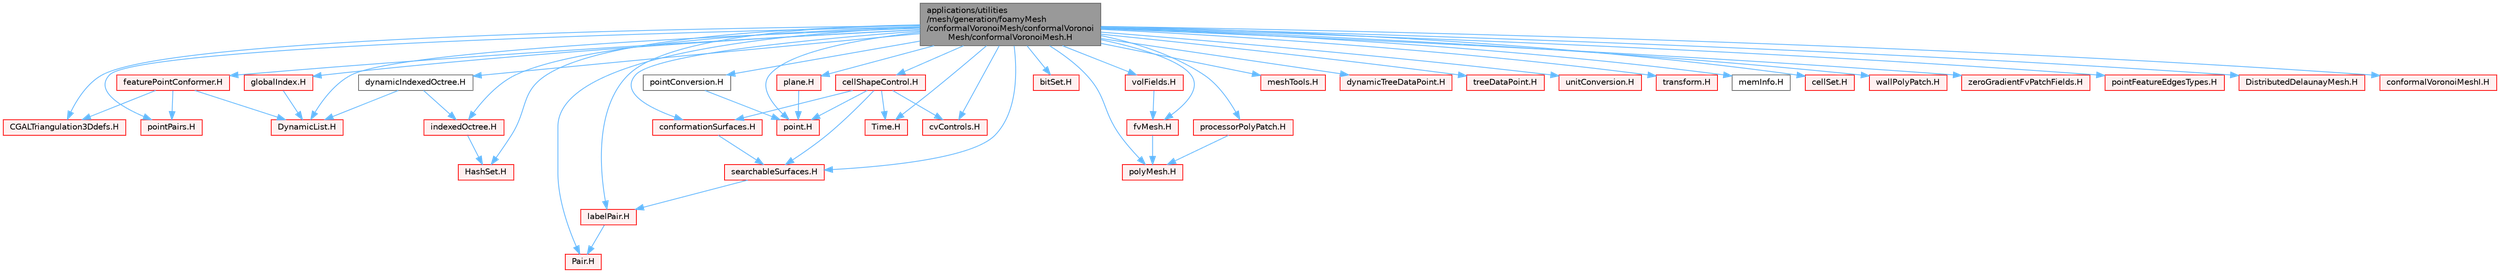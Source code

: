 digraph "applications/utilities/mesh/generation/foamyMesh/conformalVoronoiMesh/conformalVoronoiMesh/conformalVoronoiMesh.H"
{
 // LATEX_PDF_SIZE
  bgcolor="transparent";
  edge [fontname=Helvetica,fontsize=10,labelfontname=Helvetica,labelfontsize=10];
  node [fontname=Helvetica,fontsize=10,shape=box,height=0.2,width=0.4];
  Node1 [id="Node000001",label="applications/utilities\l/mesh/generation/foamyMesh\l/conformalVoronoiMesh/conformalVoronoi\lMesh/conformalVoronoiMesh.H",height=0.2,width=0.4,color="gray40", fillcolor="grey60", style="filled", fontcolor="black",tooltip=" "];
  Node1 -> Node2 [id="edge1_Node000001_Node000002",color="steelblue1",style="solid",tooltip=" "];
  Node2 [id="Node000002",label="CGALTriangulation3Ddefs.H",height=0.2,width=0.4,color="red", fillcolor="#FFF0F0", style="filled",URL="$CGALTriangulation3Ddefs_8H.html",tooltip="CGAL data structures used for 3D Delaunay meshing."];
  Node1 -> Node257 [id="edge2_Node000001_Node000257",color="steelblue1",style="solid",tooltip=" "];
  Node257 [id="Node000257",label="searchableSurfaces.H",height=0.2,width=0.4,color="red", fillcolor="#FFF0F0", style="filled",URL="$searchableSurfaces_8H.html",tooltip=" "];
  Node257 -> Node131 [id="edge3_Node000257_Node000131",color="steelblue1",style="solid",tooltip=" "];
  Node131 [id="Node000131",label="labelPair.H",height=0.2,width=0.4,color="red", fillcolor="#FFF0F0", style="filled",URL="$labelPair_8H.html",tooltip=" "];
  Node131 -> Node132 [id="edge4_Node000131_Node000132",color="steelblue1",style="solid",tooltip=" "];
  Node132 [id="Node000132",label="Pair.H",height=0.2,width=0.4,color="red", fillcolor="#FFF0F0", style="filled",URL="$Pair_8H.html",tooltip=" "];
  Node1 -> Node279 [id="edge5_Node000001_Node000279",color="steelblue1",style="solid",tooltip=" "];
  Node279 [id="Node000279",label="conformationSurfaces.H",height=0.2,width=0.4,color="red", fillcolor="#FFF0F0", style="filled",URL="$conformationSurfaces_8H.html",tooltip=" "];
  Node279 -> Node257 [id="edge6_Node000279_Node000257",color="steelblue1",style="solid",tooltip=" "];
  Node1 -> Node314 [id="edge7_Node000001_Node000314",color="steelblue1",style="solid",tooltip=" "];
  Node314 [id="Node000314",label="cellShapeControl.H",height=0.2,width=0.4,color="red", fillcolor="#FFF0F0", style="filled",URL="$cellShapeControl_8H.html",tooltip=" "];
  Node314 -> Node162 [id="edge8_Node000314_Node000162",color="steelblue1",style="solid",tooltip=" "];
  Node162 [id="Node000162",label="point.H",height=0.2,width=0.4,color="red", fillcolor="#FFF0F0", style="filled",URL="$point_8H.html",tooltip=" "];
  Node314 -> Node315 [id="edge9_Node000314_Node000315",color="steelblue1",style="solid",tooltip=" "];
  Node315 [id="Node000315",label="Time.H",height=0.2,width=0.4,color="red", fillcolor="#FFF0F0", style="filled",URL="$Time_8H.html",tooltip=" "];
  Node314 -> Node257 [id="edge10_Node000314_Node000257",color="steelblue1",style="solid",tooltip=" "];
  Node314 -> Node279 [id="edge11_Node000314_Node000279",color="steelblue1",style="solid",tooltip=" "];
  Node314 -> Node506 [id="edge12_Node000314_Node000506",color="steelblue1",style="solid",tooltip=" "];
  Node506 [id="Node000506",label="cvControls.H",height=0.2,width=0.4,color="red", fillcolor="#FFF0F0", style="filled",URL="$cvControls_8H.html",tooltip=" "];
  Node1 -> Node506 [id="edge13_Node000001_Node000506",color="steelblue1",style="solid",tooltip=" "];
  Node1 -> Node114 [id="edge14_Node000001_Node000114",color="steelblue1",style="solid",tooltip=" "];
  Node114 [id="Node000114",label="DynamicList.H",height=0.2,width=0.4,color="red", fillcolor="#FFF0F0", style="filled",URL="$DynamicList_8H.html",tooltip=" "];
  Node1 -> Node147 [id="edge15_Node000001_Node000147",color="steelblue1",style="solid",tooltip=" "];
  Node147 [id="Node000147",label="bitSet.H",height=0.2,width=0.4,color="red", fillcolor="#FFF0F0", style="filled",URL="$bitSet_8H.html",tooltip=" "];
  Node1 -> Node315 [id="edge16_Node000001_Node000315",color="steelblue1",style="solid",tooltip=" "];
  Node1 -> Node375 [id="edge17_Node000001_Node000375",color="steelblue1",style="solid",tooltip=" "];
  Node375 [id="Node000375",label="polyMesh.H",height=0.2,width=0.4,color="red", fillcolor="#FFF0F0", style="filled",URL="$polyMesh_8H.html",tooltip=" "];
  Node1 -> Node250 [id="edge18_Node000001_Node000250",color="steelblue1",style="solid",tooltip=" "];
  Node250 [id="Node000250",label="plane.H",height=0.2,width=0.4,color="red", fillcolor="#FFF0F0", style="filled",URL="$plane_8H.html",tooltip=" "];
  Node250 -> Node162 [id="edge19_Node000250_Node000162",color="steelblue1",style="solid",tooltip=" "];
  Node1 -> Node451 [id="edge20_Node000001_Node000451",color="steelblue1",style="solid",tooltip=" "];
  Node451 [id="Node000451",label="meshTools.H",height=0.2,width=0.4,color="red", fillcolor="#FFF0F0", style="filled",URL="$meshTools_8H.html",tooltip=" "];
  Node1 -> Node509 [id="edge21_Node000001_Node000509",color="steelblue1",style="solid",tooltip=" "];
  Node509 [id="Node000509",label="dynamicIndexedOctree.H",height=0.2,width=0.4,color="grey40", fillcolor="white", style="filled",URL="$dynamicIndexedOctree_8H.html",tooltip=" "];
  Node509 -> Node298 [id="edge22_Node000509_Node000298",color="steelblue1",style="solid",tooltip=" "];
  Node298 [id="Node000298",label="indexedOctree.H",height=0.2,width=0.4,color="red", fillcolor="#FFF0F0", style="filled",URL="$indexedOctree_8H.html",tooltip=" "];
  Node298 -> Node145 [id="edge23_Node000298_Node000145",color="steelblue1",style="solid",tooltip=" "];
  Node145 [id="Node000145",label="HashSet.H",height=0.2,width=0.4,color="red", fillcolor="#FFF0F0", style="filled",URL="$HashSet_8H.html",tooltip=" "];
  Node509 -> Node114 [id="edge24_Node000509_Node000114",color="steelblue1",style="solid",tooltip=" "];
  Node1 -> Node510 [id="edge25_Node000001_Node000510",color="steelblue1",style="solid",tooltip=" "];
  Node510 [id="Node000510",label="dynamicTreeDataPoint.H",height=0.2,width=0.4,color="red", fillcolor="#FFF0F0", style="filled",URL="$dynamicTreeDataPoint_8H.html",tooltip=" "];
  Node1 -> Node298 [id="edge26_Node000001_Node000298",color="steelblue1",style="solid",tooltip=" "];
  Node1 -> Node302 [id="edge27_Node000001_Node000302",color="steelblue1",style="solid",tooltip=" "];
  Node302 [id="Node000302",label="treeDataPoint.H",height=0.2,width=0.4,color="red", fillcolor="#FFF0F0", style="filled",URL="$treeDataPoint_8H.html",tooltip=" "];
  Node1 -> Node254 [id="edge28_Node000001_Node000254",color="steelblue1",style="solid",tooltip=" "];
  Node254 [id="Node000254",label="unitConversion.H",height=0.2,width=0.4,color="red", fillcolor="#FFF0F0", style="filled",URL="$unitConversion_8H.html",tooltip="Unit conversion functions."];
  Node1 -> Node494 [id="edge29_Node000001_Node000494",color="steelblue1",style="solid",tooltip=" "];
  Node494 [id="Node000494",label="transform.H",height=0.2,width=0.4,color="red", fillcolor="#FFF0F0", style="filled",URL="$transform_8H.html",tooltip="3D tensor transformation operations."];
  Node1 -> Node511 [id="edge30_Node000001_Node000511",color="steelblue1",style="solid",tooltip=" "];
  Node511 [id="Node000511",label="volFields.H",height=0.2,width=0.4,color="red", fillcolor="#FFF0F0", style="filled",URL="$volFields_8H.html",tooltip=" "];
  Node511 -> Node374 [id="edge31_Node000511_Node000374",color="steelblue1",style="solid",tooltip=" "];
  Node374 [id="Node000374",label="fvMesh.H",height=0.2,width=0.4,color="red", fillcolor="#FFF0F0", style="filled",URL="$fvMesh_8H.html",tooltip=" "];
  Node374 -> Node375 [id="edge32_Node000374_Node000375",color="steelblue1",style="solid",tooltip=" "];
  Node1 -> Node374 [id="edge33_Node000001_Node000374",color="steelblue1",style="solid",tooltip=" "];
  Node1 -> Node131 [id="edge34_Node000001_Node000131",color="steelblue1",style="solid",tooltip=" "];
  Node1 -> Node145 [id="edge35_Node000001_Node000145",color="steelblue1",style="solid",tooltip=" "];
  Node1 -> Node526 [id="edge36_Node000001_Node000526",color="steelblue1",style="solid",tooltip=" "];
  Node526 [id="Node000526",label="memInfo.H",height=0.2,width=0.4,color="grey40", fillcolor="white", style="filled",URL="$memInfo_8H.html",tooltip=" "];
  Node1 -> Node162 [id="edge37_Node000001_Node000162",color="steelblue1",style="solid",tooltip=" "];
  Node1 -> Node449 [id="edge38_Node000001_Node000449",color="steelblue1",style="solid",tooltip=" "];
  Node449 [id="Node000449",label="cellSet.H",height=0.2,width=0.4,color="red", fillcolor="#FFF0F0", style="filled",URL="$cellSet_8H.html",tooltip=" "];
  Node1 -> Node527 [id="edge39_Node000001_Node000527",color="steelblue1",style="solid",tooltip=" "];
  Node527 [id="Node000527",label="wallPolyPatch.H",height=0.2,width=0.4,color="red", fillcolor="#FFF0F0", style="filled",URL="$wallPolyPatch_8H.html",tooltip=" "];
  Node1 -> Node528 [id="edge40_Node000001_Node000528",color="steelblue1",style="solid",tooltip=" "];
  Node528 [id="Node000528",label="processorPolyPatch.H",height=0.2,width=0.4,color="red", fillcolor="#FFF0F0", style="filled",URL="$processorPolyPatch_8H.html",tooltip=" "];
  Node528 -> Node375 [id="edge41_Node000528_Node000375",color="steelblue1",style="solid",tooltip=" "];
  Node1 -> Node529 [id="edge42_Node000001_Node000529",color="steelblue1",style="solid",tooltip=" "];
  Node529 [id="Node000529",label="zeroGradientFvPatchFields.H",height=0.2,width=0.4,color="red", fillcolor="#FFF0F0", style="filled",URL="$zeroGradientFvPatchFields_8H.html",tooltip=" "];
  Node1 -> Node96 [id="edge43_Node000001_Node000096",color="steelblue1",style="solid",tooltip=" "];
  Node96 [id="Node000096",label="globalIndex.H",height=0.2,width=0.4,color="red", fillcolor="#FFF0F0", style="filled",URL="$globalIndex_8H.html",tooltip=" "];
  Node96 -> Node114 [id="edge44_Node000096_Node000114",color="steelblue1",style="solid",tooltip=" "];
  Node1 -> Node531 [id="edge45_Node000001_Node000531",color="steelblue1",style="solid",tooltip=" "];
  Node531 [id="Node000531",label="pointFeatureEdgesTypes.H",height=0.2,width=0.4,color="red", fillcolor="#FFF0F0", style="filled",URL="$pointFeatureEdgesTypes_8H.html",tooltip=" "];
  Node1 -> Node532 [id="edge46_Node000001_Node000532",color="steelblue1",style="solid",tooltip=" "];
  Node532 [id="Node000532",label="pointConversion.H",height=0.2,width=0.4,color="grey40", fillcolor="white", style="filled",URL="$pointConversion_8H.html",tooltip=" "];
  Node532 -> Node162 [id="edge47_Node000532_Node000162",color="steelblue1",style="solid",tooltip=" "];
  Node1 -> Node132 [id="edge48_Node000001_Node000132",color="steelblue1",style="solid",tooltip=" "];
  Node1 -> Node369 [id="edge49_Node000001_Node000369",color="steelblue1",style="solid",tooltip=" "];
  Node369 [id="Node000369",label="DistributedDelaunayMesh.H",height=0.2,width=0.4,color="red", fillcolor="#FFF0F0", style="filled",URL="$DistributedDelaunayMesh_8H.html",tooltip=" "];
  Node1 -> Node533 [id="edge50_Node000001_Node000533",color="steelblue1",style="solid",tooltip=" "];
  Node533 [id="Node000533",label="featurePointConformer.H",height=0.2,width=0.4,color="red", fillcolor="#FFF0F0", style="filled",URL="$featurePointConformer_8H.html",tooltip=" "];
  Node533 -> Node2 [id="edge51_Node000533_Node000002",color="steelblue1",style="solid",tooltip=" "];
  Node533 -> Node114 [id="edge52_Node000533_Node000114",color="steelblue1",style="solid",tooltip=" "];
  Node533 -> Node534 [id="edge53_Node000533_Node000534",color="steelblue1",style="solid",tooltip=" "];
  Node534 [id="Node000534",label="pointPairs.H",height=0.2,width=0.4,color="red", fillcolor="#FFF0F0", style="filled",URL="$pointPairs_8H.html",tooltip=" "];
  Node1 -> Node534 [id="edge54_Node000001_Node000534",color="steelblue1",style="solid",tooltip=" "];
  Node1 -> Node536 [id="edge55_Node000001_Node000536",color="steelblue1",style="solid",tooltip=" "];
  Node536 [id="Node000536",label="conformalVoronoiMeshI.H",height=0.2,width=0.4,color="red", fillcolor="#FFF0F0", style="filled",URL="$conformalVoronoiMeshI_8H.html",tooltip=" "];
}
